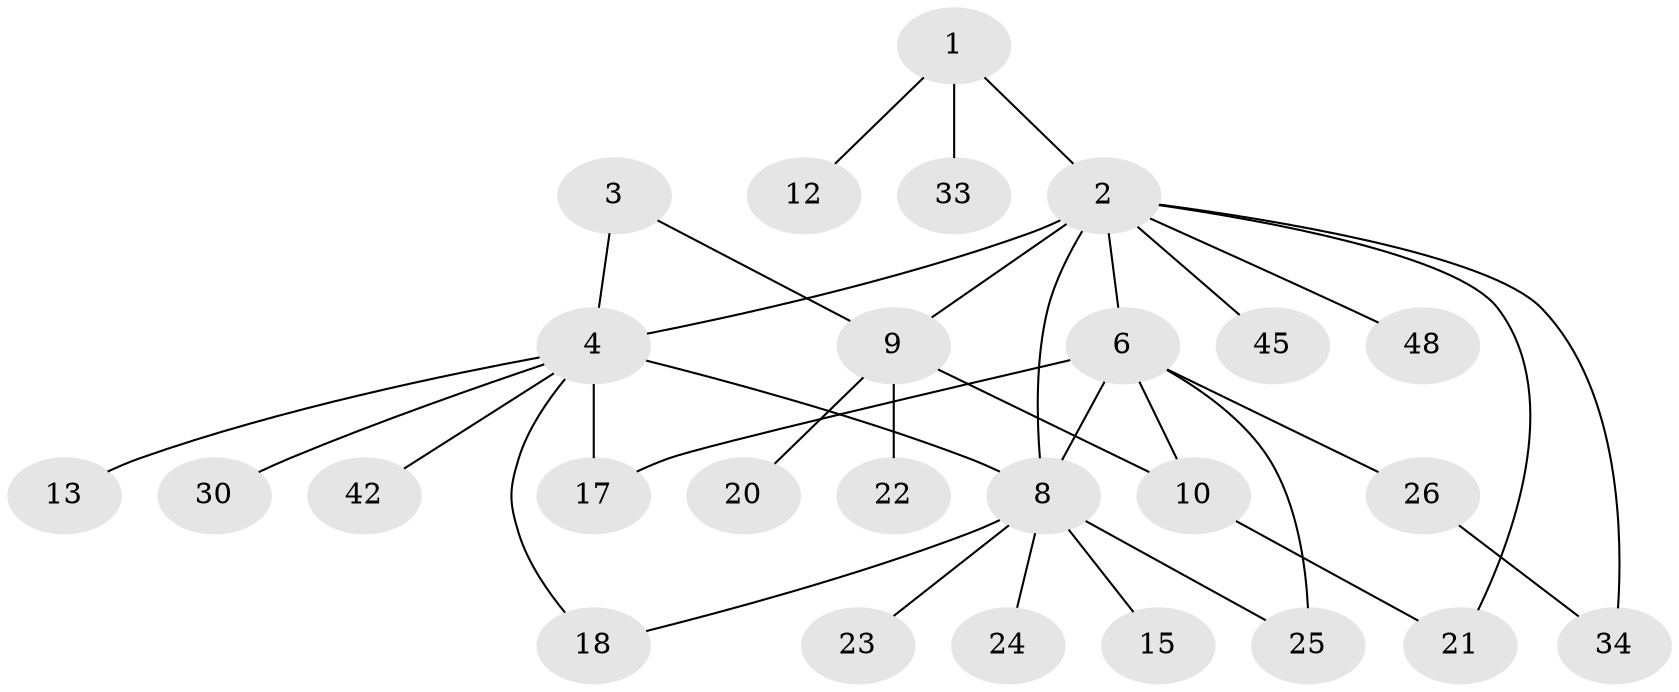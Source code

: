 // original degree distribution, {7: 0.057692307692307696, 6: 0.057692307692307696, 2: 0.17307692307692307, 9: 0.019230769230769232, 4: 0.057692307692307696, 8: 0.019230769230769232, 1: 0.5576923076923077, 3: 0.057692307692307696}
// Generated by graph-tools (version 1.1) at 2025/15/03/09/25 04:15:44]
// undirected, 26 vertices, 34 edges
graph export_dot {
graph [start="1"]
  node [color=gray90,style=filled];
  1 [super="+27+11+35+32"];
  2 [super="+5+7"];
  3;
  4;
  6;
  8;
  9;
  10 [super="+16+49+14+28"];
  12;
  13;
  15;
  17;
  18;
  20;
  21 [super="+29+41"];
  22 [super="+44+37"];
  23;
  24 [super="+40+31"];
  25;
  26;
  30 [super="+47+50"];
  33;
  34 [super="+36+46"];
  42;
  45;
  48;
  1 -- 2;
  1 -- 12;
  1 -- 33;
  2 -- 4 [weight=2];
  2 -- 9 [weight=2];
  2 -- 45;
  2 -- 48;
  2 -- 6;
  2 -- 34;
  2 -- 21;
  2 -- 8;
  3 -- 4;
  3 -- 9;
  4 -- 8;
  4 -- 13;
  4 -- 17;
  4 -- 18;
  4 -- 30;
  4 -- 42;
  6 -- 8;
  6 -- 10;
  6 -- 17;
  6 -- 25;
  6 -- 26;
  8 -- 15;
  8 -- 18;
  8 -- 23;
  8 -- 24;
  8 -- 25;
  9 -- 10;
  9 -- 20;
  9 -- 22;
  10 -- 21;
  26 -- 34;
}

